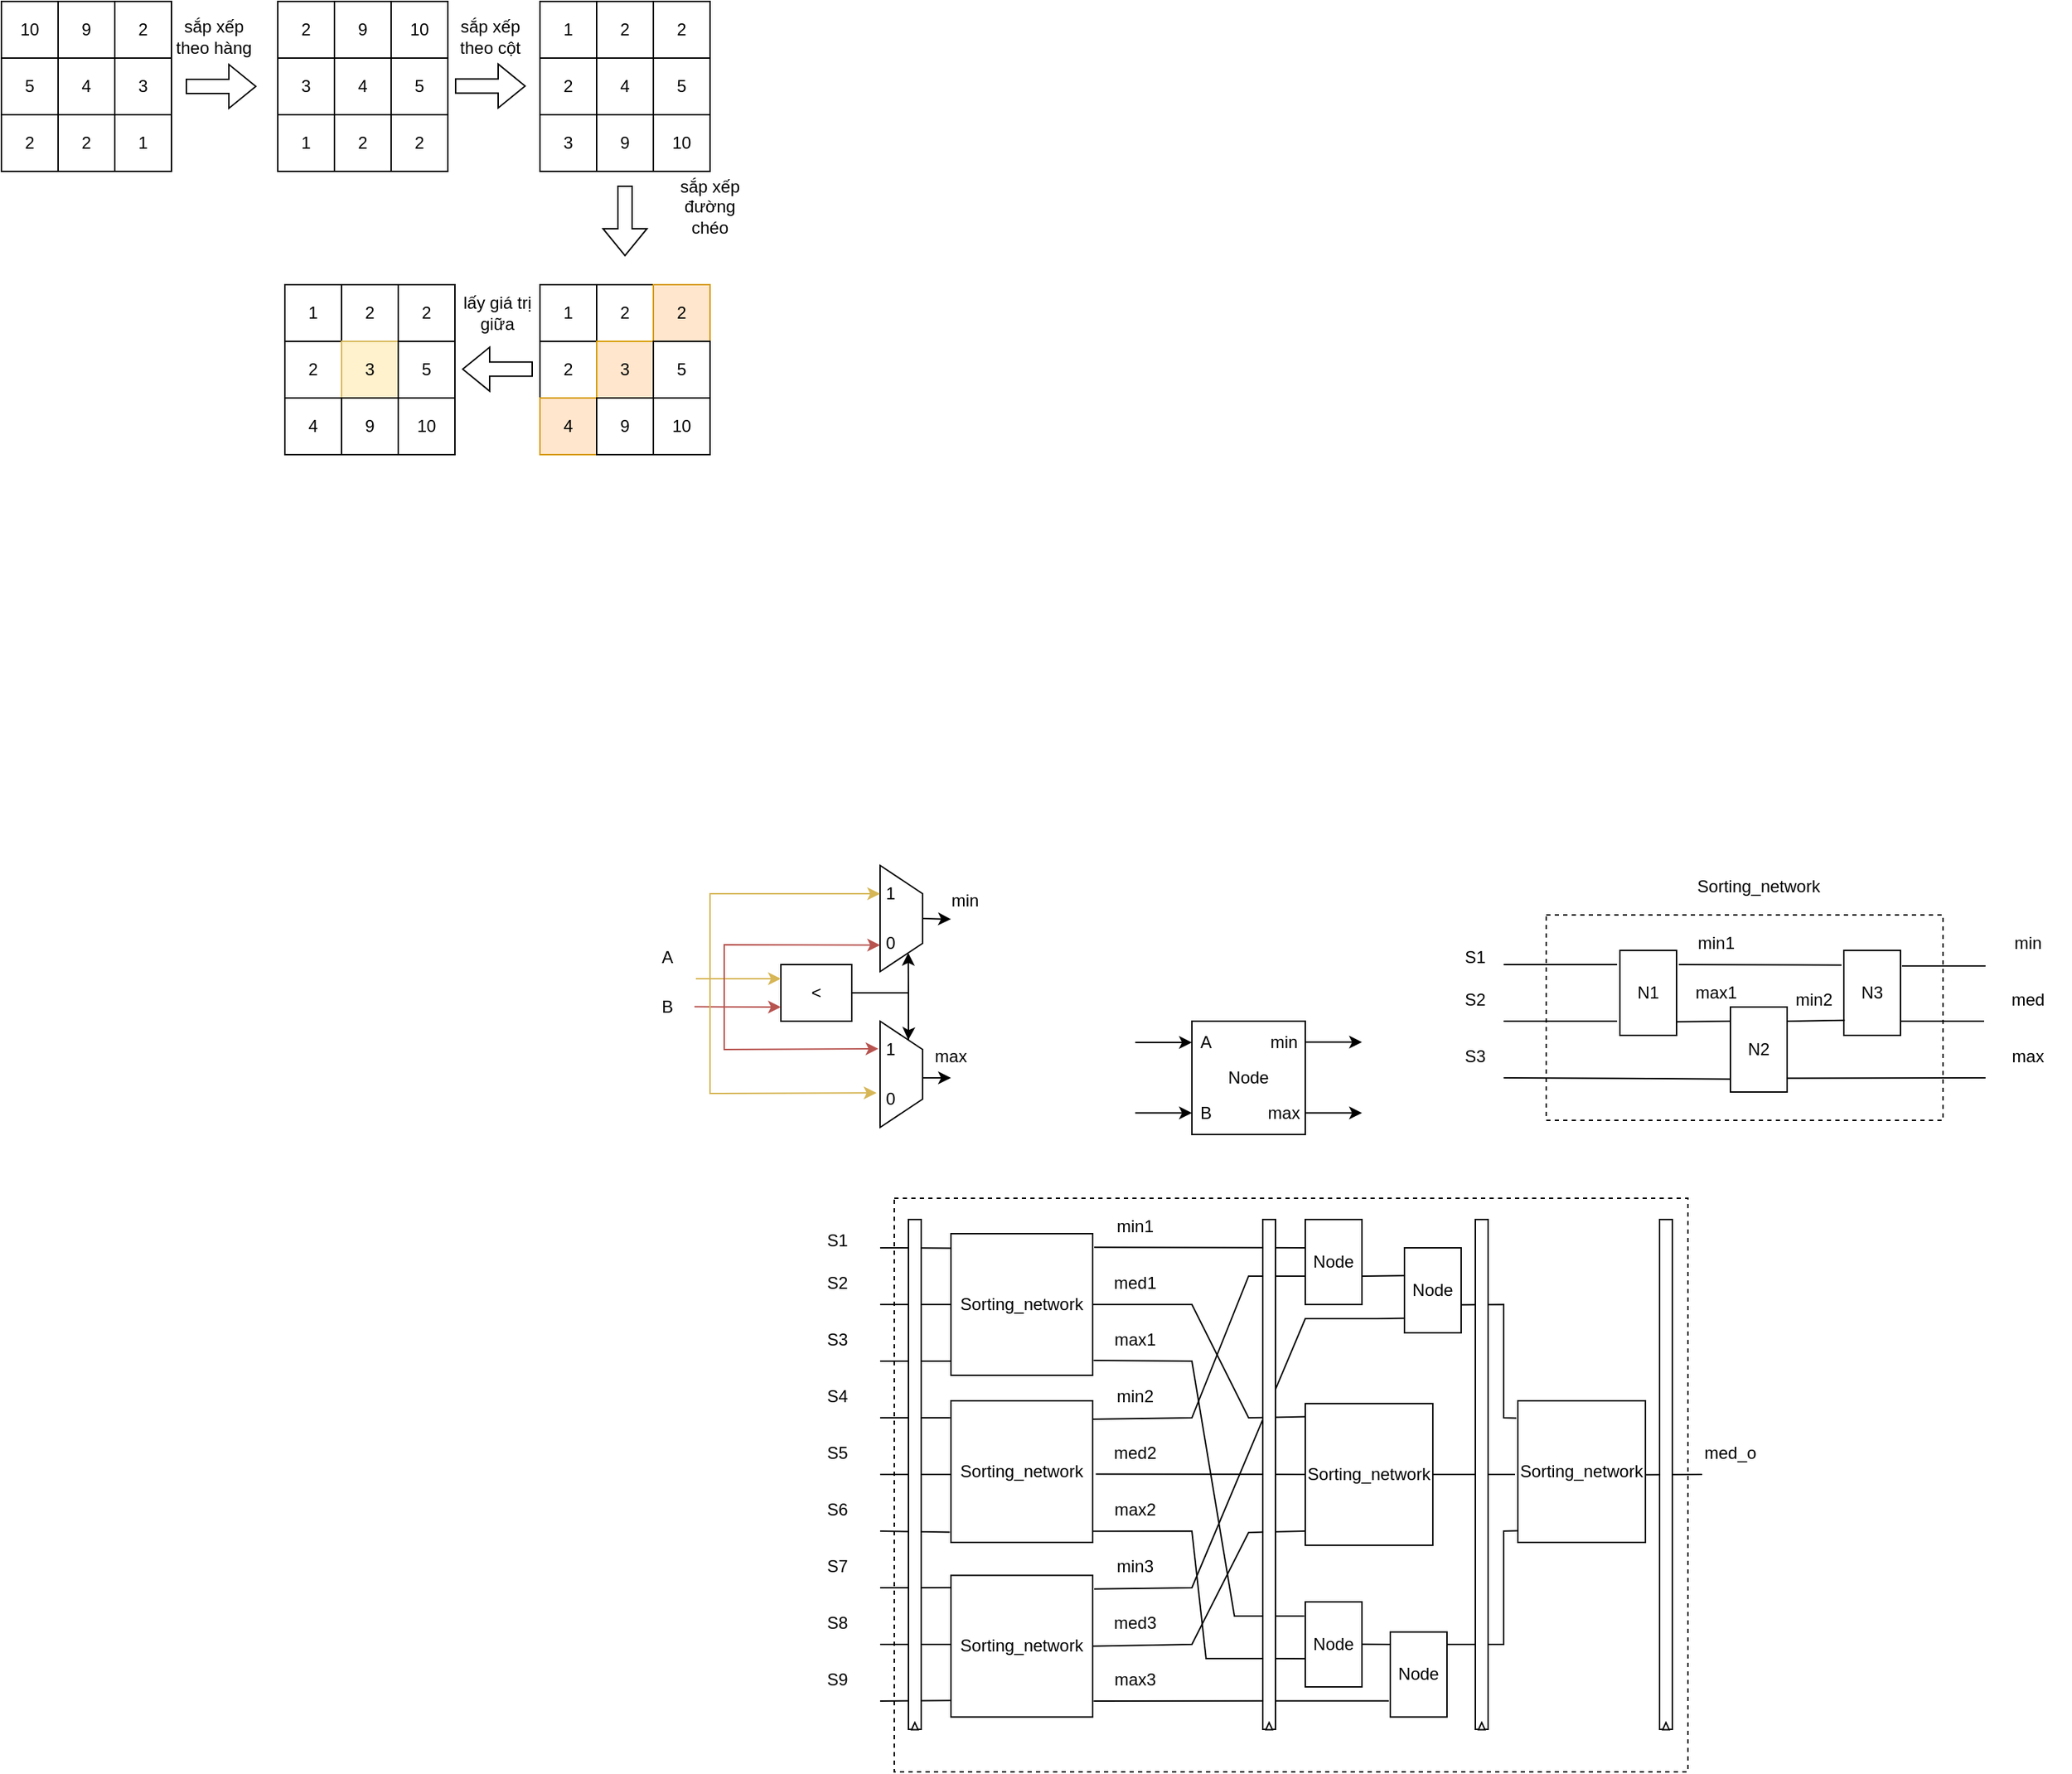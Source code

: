 <mxfile version="26.2.12">
  <diagram name="Page-1" id="OZMEXE9qiZKhC_GyDNDu">
    <mxGraphModel dx="2040" dy="1726" grid="1" gridSize="10" guides="1" tooltips="1" connect="1" arrows="1" fold="1" page="1" pageScale="1" pageWidth="850" pageHeight="1100" math="0" shadow="0">
      <root>
        <mxCell id="0" />
        <mxCell id="1" parent="0" />
        <mxCell id="uKL7S93gOn8IDhQJY8BF-62" value="" style="rounded=0;whiteSpace=wrap;html=1;dashed=1;" parent="1" vertex="1">
          <mxGeometry x="410" y="5" width="280" height="145" as="geometry" />
        </mxCell>
        <mxCell id="uKL7S93gOn8IDhQJY8BF-28" value="Node" style="rounded=0;whiteSpace=wrap;html=1;" parent="1" vertex="1">
          <mxGeometry x="160" y="80" width="80" height="80" as="geometry" />
        </mxCell>
        <mxCell id="uKL7S93gOn8IDhQJY8BF-29" value="A" style="text;html=1;align=center;verticalAlign=middle;whiteSpace=wrap;rounded=0;" parent="1" vertex="1">
          <mxGeometry x="160" y="80" width="20" height="30" as="geometry" />
        </mxCell>
        <mxCell id="uKL7S93gOn8IDhQJY8BF-31" value="B" style="text;html=1;align=center;verticalAlign=middle;whiteSpace=wrap;rounded=0;" parent="1" vertex="1">
          <mxGeometry x="160" y="130" width="20" height="30" as="geometry" />
        </mxCell>
        <mxCell id="uKL7S93gOn8IDhQJY8BF-33" value="min" style="text;html=1;align=center;verticalAlign=middle;whiteSpace=wrap;rounded=0;" parent="1" vertex="1">
          <mxGeometry x="210" y="80" width="30" height="30" as="geometry" />
        </mxCell>
        <mxCell id="uKL7S93gOn8IDhQJY8BF-34" value="max" style="text;html=1;align=center;verticalAlign=middle;whiteSpace=wrap;rounded=0;" parent="1" vertex="1">
          <mxGeometry x="210" y="130" width="30" height="30" as="geometry" />
        </mxCell>
        <mxCell id="uKL7S93gOn8IDhQJY8BF-35" value="" style="endArrow=classic;html=1;rounded=0;entryX=0;entryY=0.5;entryDx=0;entryDy=0;" parent="1" target="uKL7S93gOn8IDhQJY8BF-29" edge="1">
          <mxGeometry width="50" height="50" relative="1" as="geometry">
            <mxPoint x="120" y="95" as="sourcePoint" />
            <mxPoint x="120" y="80" as="targetPoint" />
          </mxGeometry>
        </mxCell>
        <mxCell id="uKL7S93gOn8IDhQJY8BF-36" value="" style="endArrow=classic;html=1;rounded=0;entryX=0;entryY=0.5;entryDx=0;entryDy=0;" parent="1" edge="1">
          <mxGeometry width="50" height="50" relative="1" as="geometry">
            <mxPoint x="120" y="144.8" as="sourcePoint" />
            <mxPoint x="160" y="144.8" as="targetPoint" />
          </mxGeometry>
        </mxCell>
        <mxCell id="uKL7S93gOn8IDhQJY8BF-37" value="" style="endArrow=classic;html=1;rounded=0;entryX=0;entryY=0.5;entryDx=0;entryDy=0;" parent="1" edge="1">
          <mxGeometry width="50" height="50" relative="1" as="geometry">
            <mxPoint x="240" y="94.8" as="sourcePoint" />
            <mxPoint x="280" y="94.8" as="targetPoint" />
          </mxGeometry>
        </mxCell>
        <mxCell id="uKL7S93gOn8IDhQJY8BF-38" value="" style="endArrow=classic;html=1;rounded=0;entryX=0;entryY=0.5;entryDx=0;entryDy=0;" parent="1" edge="1">
          <mxGeometry width="50" height="50" relative="1" as="geometry">
            <mxPoint x="240" y="144.8" as="sourcePoint" />
            <mxPoint x="280" y="144.8" as="targetPoint" />
          </mxGeometry>
        </mxCell>
        <mxCell id="uKL7S93gOn8IDhQJY8BF-42" value="" style="endArrow=none;html=1;rounded=0;" parent="1" edge="1">
          <mxGeometry width="50" height="50" relative="1" as="geometry">
            <mxPoint x="380" y="40" as="sourcePoint" />
            <mxPoint x="460" y="40" as="targetPoint" />
          </mxGeometry>
        </mxCell>
        <mxCell id="uKL7S93gOn8IDhQJY8BF-43" value="" style="endArrow=none;html=1;rounded=0;" parent="1" edge="1">
          <mxGeometry width="50" height="50" relative="1" as="geometry">
            <mxPoint x="380" y="80" as="sourcePoint" />
            <mxPoint x="460" y="80" as="targetPoint" />
          </mxGeometry>
        </mxCell>
        <mxCell id="uKL7S93gOn8IDhQJY8BF-44" value="" style="endArrow=none;html=1;rounded=0;entryX=0.02;entryY=0.847;entryDx=0;entryDy=0;entryPerimeter=0;" parent="1" target="uKL7S93gOn8IDhQJY8BF-50" edge="1">
          <mxGeometry width="50" height="50" relative="1" as="geometry">
            <mxPoint x="380" y="120" as="sourcePoint" />
            <mxPoint x="460" y="120" as="targetPoint" />
          </mxGeometry>
        </mxCell>
        <mxCell id="uKL7S93gOn8IDhQJY8BF-45" value="S1" style="text;html=1;align=center;verticalAlign=middle;whiteSpace=wrap;rounded=0;" parent="1" vertex="1">
          <mxGeometry x="330" y="20" width="60" height="30" as="geometry" />
        </mxCell>
        <mxCell id="uKL7S93gOn8IDhQJY8BF-46" value="S2" style="text;html=1;align=center;verticalAlign=middle;whiteSpace=wrap;rounded=0;" parent="1" vertex="1">
          <mxGeometry x="330" y="50" width="60" height="30" as="geometry" />
        </mxCell>
        <mxCell id="uKL7S93gOn8IDhQJY8BF-47" value="S3" style="text;html=1;align=center;verticalAlign=middle;whiteSpace=wrap;rounded=0;" parent="1" vertex="1">
          <mxGeometry x="330" y="90" width="60" height="30" as="geometry" />
        </mxCell>
        <mxCell id="uKL7S93gOn8IDhQJY8BF-48" value="N1" style="rounded=0;whiteSpace=wrap;html=1;" parent="1" vertex="1">
          <mxGeometry x="462" y="30" width="40" height="60" as="geometry" />
        </mxCell>
        <mxCell id="uKL7S93gOn8IDhQJY8BF-49" value="" style="endArrow=none;html=1;rounded=0;exitX=0.99;exitY=0.84;exitDx=0;exitDy=0;exitPerimeter=0;" parent="1" source="uKL7S93gOn8IDhQJY8BF-48" edge="1">
          <mxGeometry width="50" height="50" relative="1" as="geometry">
            <mxPoint x="560" y="120" as="sourcePoint" />
            <mxPoint x="540" y="80" as="targetPoint" />
          </mxGeometry>
        </mxCell>
        <mxCell id="uKL7S93gOn8IDhQJY8BF-50" value="N2" style="rounded=0;whiteSpace=wrap;html=1;" parent="1" vertex="1">
          <mxGeometry x="540" y="70" width="40" height="60" as="geometry" />
        </mxCell>
        <mxCell id="uKL7S93gOn8IDhQJY8BF-51" value="N3" style="rounded=0;whiteSpace=wrap;html=1;" parent="1" vertex="1">
          <mxGeometry x="620" y="30" width="40" height="60" as="geometry" />
        </mxCell>
        <mxCell id="uKL7S93gOn8IDhQJY8BF-52" value="" style="endArrow=none;html=1;rounded=0;entryX=-0.04;entryY=0.173;entryDx=0;entryDy=0;entryPerimeter=0;exitX=1.04;exitY=0.167;exitDx=0;exitDy=0;exitPerimeter=0;" parent="1" source="uKL7S93gOn8IDhQJY8BF-48" target="uKL7S93gOn8IDhQJY8BF-51" edge="1">
          <mxGeometry width="50" height="50" relative="1" as="geometry">
            <mxPoint x="535" y="80" as="sourcePoint" />
            <mxPoint x="585" y="30" as="targetPoint" />
          </mxGeometry>
        </mxCell>
        <mxCell id="uKL7S93gOn8IDhQJY8BF-53" value="" style="endArrow=none;html=1;rounded=0;exitX=0.992;exitY=0.167;exitDx=0;exitDy=0;exitPerimeter=0;entryX=0.017;entryY=0.822;entryDx=0;entryDy=0;entryPerimeter=0;" parent="1" source="uKL7S93gOn8IDhQJY8BF-50" target="uKL7S93gOn8IDhQJY8BF-51" edge="1">
          <mxGeometry width="50" height="50" relative="1" as="geometry">
            <mxPoint x="650" y="100" as="sourcePoint" />
            <mxPoint x="700" y="50" as="targetPoint" />
          </mxGeometry>
        </mxCell>
        <mxCell id="uKL7S93gOn8IDhQJY8BF-54" value="" style="endArrow=none;html=1;rounded=0;exitX=0.996;exitY=0.837;exitDx=0;exitDy=0;exitPerimeter=0;" parent="1" source="uKL7S93gOn8IDhQJY8BF-50" edge="1">
          <mxGeometry width="50" height="50" relative="1" as="geometry">
            <mxPoint x="650" y="150" as="sourcePoint" />
            <mxPoint x="720" y="120" as="targetPoint" />
          </mxGeometry>
        </mxCell>
        <mxCell id="uKL7S93gOn8IDhQJY8BF-55" value="" style="endArrow=none;html=1;rounded=0;" parent="1" edge="1">
          <mxGeometry width="50" height="50" relative="1" as="geometry">
            <mxPoint x="661" y="41" as="sourcePoint" />
            <mxPoint x="720" y="41" as="targetPoint" />
          </mxGeometry>
        </mxCell>
        <mxCell id="uKL7S93gOn8IDhQJY8BF-56" value="" style="endArrow=none;html=1;rounded=0;exitX=1.032;exitY=0.181;exitDx=0;exitDy=0;exitPerimeter=0;" parent="1" edge="1">
          <mxGeometry width="50" height="50" relative="1" as="geometry">
            <mxPoint x="660" y="80" as="sourcePoint" />
            <mxPoint x="719" y="80" as="targetPoint" />
          </mxGeometry>
        </mxCell>
        <mxCell id="uKL7S93gOn8IDhQJY8BF-58" value="min" style="text;html=1;align=center;verticalAlign=middle;whiteSpace=wrap;rounded=0;" parent="1" vertex="1">
          <mxGeometry x="720" y="10" width="60" height="30" as="geometry" />
        </mxCell>
        <mxCell id="uKL7S93gOn8IDhQJY8BF-60" value="med" style="text;html=1;align=center;verticalAlign=middle;whiteSpace=wrap;rounded=0;" parent="1" vertex="1">
          <mxGeometry x="720" y="50" width="60" height="30" as="geometry" />
        </mxCell>
        <mxCell id="uKL7S93gOn8IDhQJY8BF-61" value="max" style="text;html=1;align=center;verticalAlign=middle;whiteSpace=wrap;rounded=0;" parent="1" vertex="1">
          <mxGeometry x="720" y="90" width="60" height="30" as="geometry" />
        </mxCell>
        <mxCell id="uKL7S93gOn8IDhQJY8BF-63" value="Sorting_network" style="text;html=1;align=center;verticalAlign=middle;whiteSpace=wrap;rounded=0;" parent="1" vertex="1">
          <mxGeometry x="530" y="-30" width="60" height="30" as="geometry" />
        </mxCell>
        <mxCell id="uKL7S93gOn8IDhQJY8BF-97" value="min1" style="text;html=1;align=center;verticalAlign=middle;whiteSpace=wrap;rounded=0;" parent="1" vertex="1">
          <mxGeometry x="500" y="10" width="60" height="30" as="geometry" />
        </mxCell>
        <mxCell id="uKL7S93gOn8IDhQJY8BF-99" value="max1" style="text;html=1;align=center;verticalAlign=middle;whiteSpace=wrap;rounded=0;" parent="1" vertex="1">
          <mxGeometry x="500" y="45" width="60" height="30" as="geometry" />
        </mxCell>
        <mxCell id="uKL7S93gOn8IDhQJY8BF-100" value="min2" style="text;html=1;align=center;verticalAlign=middle;whiteSpace=wrap;rounded=0;" parent="1" vertex="1">
          <mxGeometry x="569" y="50" width="60" height="30" as="geometry" />
        </mxCell>
        <mxCell id="Paib4hkty35EO20joLLF-1" value="&amp;lt;" style="rounded=0;whiteSpace=wrap;html=1;" parent="1" vertex="1">
          <mxGeometry x="-130" y="40" width="50" height="40" as="geometry" />
        </mxCell>
        <mxCell id="Paib4hkty35EO20joLLF-2" value="" style="endArrow=classic;html=1;rounded=0;entryX=0;entryY=0.25;entryDx=0;entryDy=0;fillColor=#fff2cc;strokeColor=#d6b656;" parent="1" target="Paib4hkty35EO20joLLF-1" edge="1">
          <mxGeometry width="50" height="50" relative="1" as="geometry">
            <mxPoint x="-190" y="50" as="sourcePoint" />
            <mxPoint x="-200" y="2.5" as="targetPoint" />
          </mxGeometry>
        </mxCell>
        <mxCell id="Paib4hkty35EO20joLLF-3" value="" style="endArrow=classic;html=1;rounded=0;entryX=0;entryY=0.75;entryDx=0;entryDy=0;fillColor=#f8cecc;strokeColor=#b85450;" parent="1" edge="1" target="Paib4hkty35EO20joLLF-1">
          <mxGeometry width="50" height="50" relative="1" as="geometry">
            <mxPoint x="-191" y="69.77" as="sourcePoint" />
            <mxPoint x="-150" y="69.77" as="targetPoint" />
          </mxGeometry>
        </mxCell>
        <mxCell id="Paib4hkty35EO20joLLF-5" value="A" style="text;html=1;align=center;verticalAlign=middle;whiteSpace=wrap;rounded=0;" parent="1" vertex="1">
          <mxGeometry x="-240" y="20" width="60" height="30" as="geometry" />
        </mxCell>
        <mxCell id="Paib4hkty35EO20joLLF-7" value="B" style="text;html=1;align=center;verticalAlign=middle;whiteSpace=wrap;rounded=0;" parent="1" vertex="1">
          <mxGeometry x="-240" y="55" width="60" height="30" as="geometry" />
        </mxCell>
        <mxCell id="Paib4hkty35EO20joLLF-8" value="" style="endArrow=classic;html=1;rounded=0;exitX=1;exitY=0.5;exitDx=0;exitDy=0;entryX=1;entryY=0.25;entryDx=0;entryDy=0;" parent="1" source="Paib4hkty35EO20joLLF-1" target="Paib4hkty35EO20joLLF-10" edge="1">
          <mxGeometry width="50" height="50" relative="1" as="geometry">
            <mxPoint x="-90" y="75" as="sourcePoint" />
            <mxPoint x="-60" y="20" as="targetPoint" />
            <Array as="points">
              <mxPoint x="-80" y="60" />
              <mxPoint x="-40" y="60" />
            </Array>
          </mxGeometry>
        </mxCell>
        <mxCell id="Paib4hkty35EO20joLLF-9" value="" style="endArrow=classic;html=1;rounded=0;exitX=1;exitY=0.5;exitDx=0;exitDy=0;entryX=0;entryY=0.25;entryDx=0;entryDy=0;" parent="1" source="Paib4hkty35EO20joLLF-1" target="Ws-m2PA2IL12tjnMowxy-10" edge="1">
          <mxGeometry width="50" height="50" relative="1" as="geometry">
            <mxPoint x="-70" y="80" as="sourcePoint" />
            <mxPoint x="-40" y="100" as="targetPoint" />
            <Array as="points">
              <mxPoint x="-40" y="60" />
              <mxPoint x="-40" y="100" />
              <mxPoint x="-40" y="90" />
            </Array>
          </mxGeometry>
        </mxCell>
        <mxCell id="Paib4hkty35EO20joLLF-10" value="" style="shape=trapezoid;perimeter=trapezoidPerimeter;whiteSpace=wrap;html=1;fixedSize=1;direction=south;" parent="1" vertex="1">
          <mxGeometry x="-60" y="-30" width="30" height="75" as="geometry" />
        </mxCell>
        <mxCell id="KOR-24eh5AWteCG2fDAp-1" value="" style="endArrow=classic;html=1;rounded=0;entryX=-0.077;entryY=0.473;entryDx=0;entryDy=0;fillColor=#f8cecc;strokeColor=#b85450;entryPerimeter=0;" parent="1" edge="1">
          <mxGeometry width="50" height="50" relative="1" as="geometry">
            <mxPoint x="-170" y="70" as="sourcePoint" />
            <mxPoint x="-61.155" y="99.46" as="targetPoint" />
            <Array as="points">
              <mxPoint x="-170" y="100" />
            </Array>
          </mxGeometry>
        </mxCell>
        <mxCell id="KOR-24eh5AWteCG2fDAp-2" value="" style="endArrow=classic;html=1;rounded=0;entryX=0.75;entryY=1;entryDx=0;entryDy=0;fillColor=#f8cecc;strokeColor=#b85450;" parent="1" target="Paib4hkty35EO20joLLF-10" edge="1">
          <mxGeometry width="50" height="50" relative="1" as="geometry">
            <mxPoint x="-170" y="70" as="sourcePoint" />
            <mxPoint x="-120" y="-17.5" as="targetPoint" />
            <Array as="points">
              <mxPoint x="-170" y="26" />
            </Array>
          </mxGeometry>
        </mxCell>
        <mxCell id="KOR-24eh5AWteCG2fDAp-3" value="" style="endArrow=classic;html=1;rounded=0;exitX=1;exitY=1;exitDx=0;exitDy=0;entryX=-0.167;entryY=0.531;entryDx=0;entryDy=0;entryPerimeter=0;fillColor=#fff2cc;strokeColor=#d6b656;" parent="1" source="Paib4hkty35EO20joLLF-5" edge="1">
          <mxGeometry width="50" height="50" relative="1" as="geometry">
            <mxPoint x="-150" y="135" as="sourcePoint" />
            <mxPoint x="-62.505" y="130.62" as="targetPoint" />
            <Array as="points">
              <mxPoint x="-180" y="131" />
            </Array>
          </mxGeometry>
        </mxCell>
        <mxCell id="KOR-24eh5AWteCG2fDAp-4" value="" style="endArrow=classic;html=1;rounded=0;exitX=1;exitY=1;exitDx=0;exitDy=0;fillColor=#fff2cc;strokeColor=#d6b656;" parent="1" source="Paib4hkty35EO20joLLF-5" edge="1">
          <mxGeometry width="50" height="50" relative="1" as="geometry">
            <mxPoint x="-200" y="20" as="sourcePoint" />
            <mxPoint x="-60" y="-10" as="targetPoint" />
            <Array as="points">
              <mxPoint x="-180" y="-10" />
            </Array>
          </mxGeometry>
        </mxCell>
        <mxCell id="Ws-m2PA2IL12tjnMowxy-1" value="" style="endArrow=classic;html=1;rounded=0;exitX=0.5;exitY=0;exitDx=0;exitDy=0;" edge="1" parent="1" source="Paib4hkty35EO20joLLF-10">
          <mxGeometry width="50" height="50" relative="1" as="geometry">
            <mxPoint x="-10" y="50" as="sourcePoint" />
            <mxPoint x="-10" y="8" as="targetPoint" />
          </mxGeometry>
        </mxCell>
        <mxCell id="Ws-m2PA2IL12tjnMowxy-3" value="1" style="text;html=1;align=center;verticalAlign=middle;whiteSpace=wrap;rounded=0;" vertex="1" parent="1">
          <mxGeometry x="-60" y="-20" width="15" height="20" as="geometry" />
        </mxCell>
        <mxCell id="Ws-m2PA2IL12tjnMowxy-4" value="0" style="text;html=1;align=center;verticalAlign=middle;whiteSpace=wrap;rounded=0;" vertex="1" parent="1">
          <mxGeometry x="-60" y="15" width="15" height="20" as="geometry" />
        </mxCell>
        <mxCell id="Ws-m2PA2IL12tjnMowxy-7" value="min" style="text;html=1;align=center;verticalAlign=middle;whiteSpace=wrap;rounded=0;" vertex="1" parent="1">
          <mxGeometry x="-30" y="-20" width="60" height="30" as="geometry" />
        </mxCell>
        <mxCell id="Ws-m2PA2IL12tjnMowxy-8" value="max" style="text;html=1;align=center;verticalAlign=middle;whiteSpace=wrap;rounded=0;" vertex="1" parent="1">
          <mxGeometry x="-40" y="90" width="60" height="30" as="geometry" />
        </mxCell>
        <mxCell id="Ws-m2PA2IL12tjnMowxy-2" value="" style="endArrow=classic;html=1;rounded=0;exitX=0.5;exitY=0;exitDx=0;exitDy=0;" edge="1" parent="1">
          <mxGeometry width="50" height="50" relative="1" as="geometry">
            <mxPoint x="-30" y="120.0" as="sourcePoint" />
            <mxPoint x="-10" y="120" as="targetPoint" />
          </mxGeometry>
        </mxCell>
        <mxCell id="Ws-m2PA2IL12tjnMowxy-10" value="" style="shape=trapezoid;perimeter=trapezoidPerimeter;whiteSpace=wrap;html=1;fixedSize=1;direction=south;" vertex="1" parent="1">
          <mxGeometry x="-60" y="80" width="30" height="75" as="geometry" />
        </mxCell>
        <mxCell id="Ws-m2PA2IL12tjnMowxy-11" value="1" style="text;html=1;align=center;verticalAlign=middle;whiteSpace=wrap;rounded=0;" vertex="1" parent="1">
          <mxGeometry x="-60" y="90" width="15" height="20" as="geometry" />
        </mxCell>
        <mxCell id="Ws-m2PA2IL12tjnMowxy-12" value="0" style="text;html=1;align=center;verticalAlign=middle;whiteSpace=wrap;rounded=0;" vertex="1" parent="1">
          <mxGeometry x="-60" y="125" width="15" height="20" as="geometry" />
        </mxCell>
        <mxCell id="Ws-m2PA2IL12tjnMowxy-14" value="10" style="rounded=0;whiteSpace=wrap;html=1;" vertex="1" parent="1">
          <mxGeometry x="-680" y="-640" width="40" height="40" as="geometry" />
        </mxCell>
        <mxCell id="Ws-m2PA2IL12tjnMowxy-15" value="5" style="rounded=0;whiteSpace=wrap;html=1;" vertex="1" parent="1">
          <mxGeometry x="-680" y="-600" width="40" height="40" as="geometry" />
        </mxCell>
        <mxCell id="Ws-m2PA2IL12tjnMowxy-16" value="2" style="rounded=0;whiteSpace=wrap;html=1;" vertex="1" parent="1">
          <mxGeometry x="-680" y="-560" width="40" height="40" as="geometry" />
        </mxCell>
        <mxCell id="Ws-m2PA2IL12tjnMowxy-19" value="9" style="rounded=0;whiteSpace=wrap;html=1;" vertex="1" parent="1">
          <mxGeometry x="-640" y="-640" width="40" height="40" as="geometry" />
        </mxCell>
        <mxCell id="Ws-m2PA2IL12tjnMowxy-20" value="4" style="rounded=0;whiteSpace=wrap;html=1;" vertex="1" parent="1">
          <mxGeometry x="-640" y="-600" width="40" height="40" as="geometry" />
        </mxCell>
        <mxCell id="Ws-m2PA2IL12tjnMowxy-21" value="2" style="rounded=0;whiteSpace=wrap;html=1;" vertex="1" parent="1">
          <mxGeometry x="-640" y="-560" width="40" height="40" as="geometry" />
        </mxCell>
        <mxCell id="Ws-m2PA2IL12tjnMowxy-22" value="2" style="rounded=0;whiteSpace=wrap;html=1;" vertex="1" parent="1">
          <mxGeometry x="-600" y="-640" width="40" height="40" as="geometry" />
        </mxCell>
        <mxCell id="Ws-m2PA2IL12tjnMowxy-23" value="3" style="rounded=0;whiteSpace=wrap;html=1;" vertex="1" parent="1">
          <mxGeometry x="-600" y="-600" width="40" height="40" as="geometry" />
        </mxCell>
        <mxCell id="Ws-m2PA2IL12tjnMowxy-24" value="1" style="rounded=0;whiteSpace=wrap;html=1;" vertex="1" parent="1">
          <mxGeometry x="-600" y="-560" width="40" height="40" as="geometry" />
        </mxCell>
        <mxCell id="Ws-m2PA2IL12tjnMowxy-25" value="" style="shape=flexArrow;endArrow=classic;html=1;rounded=0;" edge="1" parent="1">
          <mxGeometry width="50" height="50" relative="1" as="geometry">
            <mxPoint x="-550" y="-580" as="sourcePoint" />
            <mxPoint x="-500" y="-580" as="targetPoint" />
          </mxGeometry>
        </mxCell>
        <mxCell id="Ws-m2PA2IL12tjnMowxy-26" value="sắp xếp theo hàng" style="text;html=1;align=center;verticalAlign=middle;whiteSpace=wrap;rounded=0;" vertex="1" parent="1">
          <mxGeometry x="-560" y="-630" width="60" height="30" as="geometry" />
        </mxCell>
        <mxCell id="Ws-m2PA2IL12tjnMowxy-27" value="2" style="rounded=0;whiteSpace=wrap;html=1;" vertex="1" parent="1">
          <mxGeometry x="-485" y="-640" width="40" height="40" as="geometry" />
        </mxCell>
        <mxCell id="Ws-m2PA2IL12tjnMowxy-28" value="3" style="rounded=0;whiteSpace=wrap;html=1;" vertex="1" parent="1">
          <mxGeometry x="-485" y="-600" width="40" height="40" as="geometry" />
        </mxCell>
        <mxCell id="Ws-m2PA2IL12tjnMowxy-29" value="1" style="rounded=0;whiteSpace=wrap;html=1;" vertex="1" parent="1">
          <mxGeometry x="-485" y="-560" width="40" height="40" as="geometry" />
        </mxCell>
        <mxCell id="Ws-m2PA2IL12tjnMowxy-30" value="9" style="rounded=0;whiteSpace=wrap;html=1;" vertex="1" parent="1">
          <mxGeometry x="-445" y="-640" width="40" height="40" as="geometry" />
        </mxCell>
        <mxCell id="Ws-m2PA2IL12tjnMowxy-31" value="4" style="rounded=0;whiteSpace=wrap;html=1;" vertex="1" parent="1">
          <mxGeometry x="-445" y="-600" width="40" height="40" as="geometry" />
        </mxCell>
        <mxCell id="Ws-m2PA2IL12tjnMowxy-32" value="2" style="rounded=0;whiteSpace=wrap;html=1;" vertex="1" parent="1">
          <mxGeometry x="-445" y="-560" width="40" height="40" as="geometry" />
        </mxCell>
        <mxCell id="Ws-m2PA2IL12tjnMowxy-33" value="10" style="rounded=0;whiteSpace=wrap;html=1;" vertex="1" parent="1">
          <mxGeometry x="-405" y="-640" width="40" height="40" as="geometry" />
        </mxCell>
        <mxCell id="Ws-m2PA2IL12tjnMowxy-34" value="5" style="rounded=0;whiteSpace=wrap;html=1;" vertex="1" parent="1">
          <mxGeometry x="-405" y="-600" width="40" height="40" as="geometry" />
        </mxCell>
        <mxCell id="Ws-m2PA2IL12tjnMowxy-35" value="2" style="rounded=0;whiteSpace=wrap;html=1;" vertex="1" parent="1">
          <mxGeometry x="-405" y="-560" width="40" height="40" as="geometry" />
        </mxCell>
        <mxCell id="Ws-m2PA2IL12tjnMowxy-36" value="" style="shape=flexArrow;endArrow=classic;html=1;rounded=0;" edge="1" parent="1">
          <mxGeometry width="50" height="50" relative="1" as="geometry">
            <mxPoint x="-360" y="-580.29" as="sourcePoint" />
            <mxPoint x="-310" y="-580.29" as="targetPoint" />
          </mxGeometry>
        </mxCell>
        <mxCell id="Ws-m2PA2IL12tjnMowxy-37" value="sắp xếp theo cột" style="text;html=1;align=center;verticalAlign=middle;whiteSpace=wrap;rounded=0;" vertex="1" parent="1">
          <mxGeometry x="-365" y="-630" width="60" height="30" as="geometry" />
        </mxCell>
        <mxCell id="Ws-m2PA2IL12tjnMowxy-38" value="1" style="rounded=0;whiteSpace=wrap;html=1;" vertex="1" parent="1">
          <mxGeometry x="-300" y="-640" width="40" height="40" as="geometry" />
        </mxCell>
        <mxCell id="Ws-m2PA2IL12tjnMowxy-39" value="2" style="rounded=0;whiteSpace=wrap;html=1;" vertex="1" parent="1">
          <mxGeometry x="-300" y="-600" width="40" height="40" as="geometry" />
        </mxCell>
        <mxCell id="Ws-m2PA2IL12tjnMowxy-40" value="3" style="rounded=0;whiteSpace=wrap;html=1;" vertex="1" parent="1">
          <mxGeometry x="-300" y="-560" width="40" height="40" as="geometry" />
        </mxCell>
        <mxCell id="Ws-m2PA2IL12tjnMowxy-41" value="2" style="rounded=0;whiteSpace=wrap;html=1;" vertex="1" parent="1">
          <mxGeometry x="-260" y="-640" width="40" height="40" as="geometry" />
        </mxCell>
        <mxCell id="Ws-m2PA2IL12tjnMowxy-42" value="4" style="rounded=0;whiteSpace=wrap;html=1;" vertex="1" parent="1">
          <mxGeometry x="-260" y="-600" width="40" height="40" as="geometry" />
        </mxCell>
        <mxCell id="Ws-m2PA2IL12tjnMowxy-43" value="9" style="rounded=0;whiteSpace=wrap;html=1;" vertex="1" parent="1">
          <mxGeometry x="-260" y="-560" width="40" height="40" as="geometry" />
        </mxCell>
        <mxCell id="Ws-m2PA2IL12tjnMowxy-44" value="2" style="rounded=0;whiteSpace=wrap;html=1;" vertex="1" parent="1">
          <mxGeometry x="-220" y="-640" width="40" height="40" as="geometry" />
        </mxCell>
        <mxCell id="Ws-m2PA2IL12tjnMowxy-45" value="5" style="rounded=0;whiteSpace=wrap;html=1;" vertex="1" parent="1">
          <mxGeometry x="-220" y="-600" width="40" height="40" as="geometry" />
        </mxCell>
        <mxCell id="Ws-m2PA2IL12tjnMowxy-46" value="10" style="rounded=0;whiteSpace=wrap;html=1;" vertex="1" parent="1">
          <mxGeometry x="-220" y="-560" width="40" height="40" as="geometry" />
        </mxCell>
        <mxCell id="Ws-m2PA2IL12tjnMowxy-47" value="" style="shape=flexArrow;endArrow=classic;html=1;rounded=0;" edge="1" parent="1">
          <mxGeometry width="50" height="50" relative="1" as="geometry">
            <mxPoint x="-240" y="-510" as="sourcePoint" />
            <mxPoint x="-240" y="-460" as="targetPoint" />
          </mxGeometry>
        </mxCell>
        <mxCell id="Ws-m2PA2IL12tjnMowxy-48" value="1" style="rounded=0;whiteSpace=wrap;html=1;" vertex="1" parent="1">
          <mxGeometry x="-300" y="-440" width="40" height="40" as="geometry" />
        </mxCell>
        <mxCell id="Ws-m2PA2IL12tjnMowxy-49" value="2" style="rounded=0;whiteSpace=wrap;html=1;" vertex="1" parent="1">
          <mxGeometry x="-300" y="-400" width="40" height="40" as="geometry" />
        </mxCell>
        <mxCell id="Ws-m2PA2IL12tjnMowxy-50" value="4" style="rounded=0;whiteSpace=wrap;html=1;fillColor=#ffe6cc;strokeColor=#d79b00;" vertex="1" parent="1">
          <mxGeometry x="-300" y="-360" width="40" height="40" as="geometry" />
        </mxCell>
        <mxCell id="Ws-m2PA2IL12tjnMowxy-51" value="2" style="rounded=0;whiteSpace=wrap;html=1;" vertex="1" parent="1">
          <mxGeometry x="-260" y="-440" width="40" height="40" as="geometry" />
        </mxCell>
        <mxCell id="Ws-m2PA2IL12tjnMowxy-52" value="3" style="rounded=0;whiteSpace=wrap;html=1;fillColor=#ffe6cc;strokeColor=#d79b00;" vertex="1" parent="1">
          <mxGeometry x="-260" y="-400" width="40" height="40" as="geometry" />
        </mxCell>
        <mxCell id="Ws-m2PA2IL12tjnMowxy-53" value="9" style="rounded=0;whiteSpace=wrap;html=1;" vertex="1" parent="1">
          <mxGeometry x="-260" y="-360" width="40" height="40" as="geometry" />
        </mxCell>
        <mxCell id="Ws-m2PA2IL12tjnMowxy-54" value="2" style="rounded=0;whiteSpace=wrap;html=1;fillColor=#ffe6cc;strokeColor=#d79b00;" vertex="1" parent="1">
          <mxGeometry x="-220" y="-440" width="40" height="40" as="geometry" />
        </mxCell>
        <mxCell id="Ws-m2PA2IL12tjnMowxy-55" value="5" style="rounded=0;whiteSpace=wrap;html=1;" vertex="1" parent="1">
          <mxGeometry x="-220" y="-400" width="40" height="40" as="geometry" />
        </mxCell>
        <mxCell id="Ws-m2PA2IL12tjnMowxy-56" value="10" style="rounded=0;whiteSpace=wrap;html=1;" vertex="1" parent="1">
          <mxGeometry x="-220" y="-360" width="40" height="40" as="geometry" />
        </mxCell>
        <mxCell id="Ws-m2PA2IL12tjnMowxy-57" value="sắp xếp đường chéo" style="text;html=1;align=center;verticalAlign=middle;whiteSpace=wrap;rounded=0;" vertex="1" parent="1">
          <mxGeometry x="-210" y="-510" width="60" height="30" as="geometry" />
        </mxCell>
        <mxCell id="Ws-m2PA2IL12tjnMowxy-59" value="" style="shape=flexArrow;endArrow=classic;html=1;rounded=0;" edge="1" parent="1">
          <mxGeometry width="50" height="50" relative="1" as="geometry">
            <mxPoint x="-305" y="-380.34" as="sourcePoint" />
            <mxPoint x="-355" y="-380.34" as="targetPoint" />
          </mxGeometry>
        </mxCell>
        <mxCell id="Ws-m2PA2IL12tjnMowxy-60" value="lấy giá trị giữa" style="text;html=1;align=center;verticalAlign=middle;whiteSpace=wrap;rounded=0;" vertex="1" parent="1">
          <mxGeometry x="-360" y="-435" width="60" height="30" as="geometry" />
        </mxCell>
        <mxCell id="Ws-m2PA2IL12tjnMowxy-61" value="1" style="rounded=0;whiteSpace=wrap;html=1;" vertex="1" parent="1">
          <mxGeometry x="-480" y="-440" width="40" height="40" as="geometry" />
        </mxCell>
        <mxCell id="Ws-m2PA2IL12tjnMowxy-62" value="2" style="rounded=0;whiteSpace=wrap;html=1;" vertex="1" parent="1">
          <mxGeometry x="-480" y="-400" width="40" height="40" as="geometry" />
        </mxCell>
        <mxCell id="Ws-m2PA2IL12tjnMowxy-63" value="4" style="rounded=0;whiteSpace=wrap;html=1;" vertex="1" parent="1">
          <mxGeometry x="-480" y="-360" width="40" height="40" as="geometry" />
        </mxCell>
        <mxCell id="Ws-m2PA2IL12tjnMowxy-64" value="2" style="rounded=0;whiteSpace=wrap;html=1;" vertex="1" parent="1">
          <mxGeometry x="-440" y="-440" width="40" height="40" as="geometry" />
        </mxCell>
        <mxCell id="Ws-m2PA2IL12tjnMowxy-65" value="3" style="rounded=0;whiteSpace=wrap;html=1;fillColor=#fff2cc;strokeColor=#d6b656;" vertex="1" parent="1">
          <mxGeometry x="-440" y="-400" width="40" height="40" as="geometry" />
        </mxCell>
        <mxCell id="Ws-m2PA2IL12tjnMowxy-66" value="9" style="rounded=0;whiteSpace=wrap;html=1;" vertex="1" parent="1">
          <mxGeometry x="-440" y="-360" width="40" height="40" as="geometry" />
        </mxCell>
        <mxCell id="Ws-m2PA2IL12tjnMowxy-67" value="2" style="rounded=0;whiteSpace=wrap;html=1;" vertex="1" parent="1">
          <mxGeometry x="-400" y="-440" width="40" height="40" as="geometry" />
        </mxCell>
        <mxCell id="Ws-m2PA2IL12tjnMowxy-68" value="5" style="rounded=0;whiteSpace=wrap;html=1;" vertex="1" parent="1">
          <mxGeometry x="-400" y="-400" width="40" height="40" as="geometry" />
        </mxCell>
        <mxCell id="Ws-m2PA2IL12tjnMowxy-69" value="10" style="rounded=0;whiteSpace=wrap;html=1;" vertex="1" parent="1">
          <mxGeometry x="-400" y="-360" width="40" height="40" as="geometry" />
        </mxCell>
        <mxCell id="Ws-m2PA2IL12tjnMowxy-83" value="" style="group" vertex="1" connectable="0" parent="1">
          <mxGeometry x="-120" y="205" width="690" height="405" as="geometry" />
        </mxCell>
        <mxCell id="Ws-m2PA2IL12tjnMowxy-82" value="" style="rounded=0;whiteSpace=wrap;html=1;dashed=1;" vertex="1" parent="Ws-m2PA2IL12tjnMowxy-83">
          <mxGeometry x="70" width="560" height="405" as="geometry" />
        </mxCell>
        <mxCell id="uKL7S93gOn8IDhQJY8BF-1" value="" style="endArrow=none;html=1;rounded=0;entryX=0.001;entryY=0.102;entryDx=0;entryDy=0;entryPerimeter=0;" parent="Ws-m2PA2IL12tjnMowxy-83" edge="1" target="uKL7S93gOn8IDhQJY8BF-64">
          <mxGeometry width="50" height="50" relative="1" as="geometry">
            <mxPoint x="60" y="35" as="sourcePoint" />
            <mxPoint x="160" y="36.25" as="targetPoint" />
          </mxGeometry>
        </mxCell>
        <mxCell id="uKL7S93gOn8IDhQJY8BF-2" value="" style="endArrow=none;html=1;rounded=0;entryX=0;entryY=0.5;entryDx=0;entryDy=0;" parent="Ws-m2PA2IL12tjnMowxy-83" edge="1" target="uKL7S93gOn8IDhQJY8BF-64">
          <mxGeometry width="50" height="50" relative="1" as="geometry">
            <mxPoint x="60" y="75" as="sourcePoint" />
            <mxPoint x="160" y="76.25" as="targetPoint" />
          </mxGeometry>
        </mxCell>
        <mxCell id="uKL7S93gOn8IDhQJY8BF-3" value="" style="endArrow=none;html=1;rounded=0;entryX=0;entryY=0.9;entryDx=0;entryDy=0;entryPerimeter=0;" parent="Ws-m2PA2IL12tjnMowxy-83" edge="1" target="uKL7S93gOn8IDhQJY8BF-64">
          <mxGeometry width="50" height="50" relative="1" as="geometry">
            <mxPoint x="60" y="115" as="sourcePoint" />
            <mxPoint x="160" y="117.25" as="targetPoint" />
          </mxGeometry>
        </mxCell>
        <mxCell id="uKL7S93gOn8IDhQJY8BF-5" value="" style="endArrow=none;html=1;rounded=0;entryX=-0.006;entryY=0.12;entryDx=0;entryDy=0;entryPerimeter=0;exitX=1;exitY=1;exitDx=0;exitDy=0;" parent="Ws-m2PA2IL12tjnMowxy-83" edge="1" target="uKL7S93gOn8IDhQJY8BF-80" source="uKL7S93gOn8IDhQJY8BF-16">
          <mxGeometry width="50" height="50" relative="1" as="geometry">
            <mxPoint x="60" y="156" as="sourcePoint" />
            <mxPoint x="160" y="156.25" as="targetPoint" />
          </mxGeometry>
        </mxCell>
        <mxCell id="uKL7S93gOn8IDhQJY8BF-6" value="" style="endArrow=none;html=1;rounded=0;" parent="Ws-m2PA2IL12tjnMowxy-83" edge="1">
          <mxGeometry width="50" height="50" relative="1" as="geometry">
            <mxPoint x="60" y="195" as="sourcePoint" />
            <mxPoint x="119" y="195" as="targetPoint" />
          </mxGeometry>
        </mxCell>
        <mxCell id="uKL7S93gOn8IDhQJY8BF-7" value="" style="endArrow=none;html=1;rounded=0;entryX=-0.008;entryY=0.928;entryDx=0;entryDy=0;entryPerimeter=0;exitX=1;exitY=1;exitDx=0;exitDy=0;" parent="Ws-m2PA2IL12tjnMowxy-83" edge="1" target="uKL7S93gOn8IDhQJY8BF-80" source="uKL7S93gOn8IDhQJY8BF-18">
          <mxGeometry width="50" height="50" relative="1" as="geometry">
            <mxPoint x="60" y="236" as="sourcePoint" />
            <mxPoint x="160" y="236.25" as="targetPoint" />
          </mxGeometry>
        </mxCell>
        <mxCell id="uKL7S93gOn8IDhQJY8BF-8" value="" style="endArrow=none;html=1;rounded=0;entryX=-0.005;entryY=0.086;entryDx=0;entryDy=0;entryPerimeter=0;exitX=1;exitY=1;exitDx=0;exitDy=0;" parent="Ws-m2PA2IL12tjnMowxy-83" edge="1" target="uKL7S93gOn8IDhQJY8BF-87" source="uKL7S93gOn8IDhQJY8BF-19">
          <mxGeometry width="50" height="50" relative="1" as="geometry">
            <mxPoint x="60" y="276" as="sourcePoint" />
            <mxPoint x="160" y="276.25" as="targetPoint" />
          </mxGeometry>
        </mxCell>
        <mxCell id="uKL7S93gOn8IDhQJY8BF-9" value="" style="endArrow=none;html=1;rounded=0;entryX=-0.002;entryY=0.488;entryDx=0;entryDy=0;exitX=1;exitY=1;exitDx=0;exitDy=0;entryPerimeter=0;" parent="Ws-m2PA2IL12tjnMowxy-83" edge="1" target="uKL7S93gOn8IDhQJY8BF-87" source="uKL7S93gOn8IDhQJY8BF-20">
          <mxGeometry width="50" height="50" relative="1" as="geometry">
            <mxPoint x="60" y="316" as="sourcePoint" />
            <mxPoint x="160" y="316.25" as="targetPoint" />
          </mxGeometry>
        </mxCell>
        <mxCell id="uKL7S93gOn8IDhQJY8BF-10" value="" style="endArrow=none;html=1;rounded=0;entryX=-0.005;entryY=0.884;entryDx=0;entryDy=0;entryPerimeter=0;" parent="Ws-m2PA2IL12tjnMowxy-83" edge="1" target="uKL7S93gOn8IDhQJY8BF-87">
          <mxGeometry width="50" height="50" relative="1" as="geometry">
            <mxPoint x="60" y="355" as="sourcePoint" />
            <mxPoint x="160" y="356.25" as="targetPoint" />
          </mxGeometry>
        </mxCell>
        <mxCell id="uKL7S93gOn8IDhQJY8BF-13" value="S1" style="text;html=1;align=center;verticalAlign=middle;whiteSpace=wrap;rounded=0;" parent="Ws-m2PA2IL12tjnMowxy-83" vertex="1">
          <mxGeometry y="15" width="60" height="30" as="geometry" />
        </mxCell>
        <mxCell id="uKL7S93gOn8IDhQJY8BF-14" value="S2" style="text;html=1;align=center;verticalAlign=middle;whiteSpace=wrap;rounded=0;" parent="Ws-m2PA2IL12tjnMowxy-83" vertex="1">
          <mxGeometry y="45" width="60" height="30" as="geometry" />
        </mxCell>
        <mxCell id="uKL7S93gOn8IDhQJY8BF-15" value="S3" style="text;html=1;align=center;verticalAlign=middle;whiteSpace=wrap;rounded=0;" parent="Ws-m2PA2IL12tjnMowxy-83" vertex="1">
          <mxGeometry y="85" width="60" height="30" as="geometry" />
        </mxCell>
        <mxCell id="uKL7S93gOn8IDhQJY8BF-16" value="S4" style="text;html=1;align=center;verticalAlign=middle;whiteSpace=wrap;rounded=0;" parent="Ws-m2PA2IL12tjnMowxy-83" vertex="1">
          <mxGeometry y="125" width="60" height="30" as="geometry" />
        </mxCell>
        <mxCell id="uKL7S93gOn8IDhQJY8BF-17" value="S5" style="text;html=1;align=center;verticalAlign=middle;whiteSpace=wrap;rounded=0;" parent="Ws-m2PA2IL12tjnMowxy-83" vertex="1">
          <mxGeometry y="165" width="60" height="30" as="geometry" />
        </mxCell>
        <mxCell id="uKL7S93gOn8IDhQJY8BF-18" value="S6" style="text;html=1;align=center;verticalAlign=middle;whiteSpace=wrap;rounded=0;" parent="Ws-m2PA2IL12tjnMowxy-83" vertex="1">
          <mxGeometry y="205" width="60" height="30" as="geometry" />
        </mxCell>
        <mxCell id="uKL7S93gOn8IDhQJY8BF-19" value="S7" style="text;html=1;align=center;verticalAlign=middle;whiteSpace=wrap;rounded=0;" parent="Ws-m2PA2IL12tjnMowxy-83" vertex="1">
          <mxGeometry y="245" width="60" height="30" as="geometry" />
        </mxCell>
        <mxCell id="uKL7S93gOn8IDhQJY8BF-20" value="S8" style="text;html=1;align=center;verticalAlign=middle;whiteSpace=wrap;rounded=0;" parent="Ws-m2PA2IL12tjnMowxy-83" vertex="1">
          <mxGeometry y="285" width="60" height="30" as="geometry" />
        </mxCell>
        <mxCell id="uKL7S93gOn8IDhQJY8BF-21" value="S9" style="text;html=1;align=center;verticalAlign=middle;whiteSpace=wrap;rounded=0;" parent="Ws-m2PA2IL12tjnMowxy-83" vertex="1">
          <mxGeometry y="325" width="60" height="30" as="geometry" />
        </mxCell>
        <mxCell id="uKL7S93gOn8IDhQJY8BF-64" value="Sorting_network" style="rounded=0;whiteSpace=wrap;html=1;" parent="Ws-m2PA2IL12tjnMowxy-83" vertex="1">
          <mxGeometry x="110" y="25" width="100" height="100" as="geometry" />
        </mxCell>
        <mxCell id="uKL7S93gOn8IDhQJY8BF-65" value="" style="endArrow=none;html=1;rounded=0;exitX=1.01;exitY=0.096;exitDx=0;exitDy=0;exitPerimeter=0;entryX=0;entryY=0.25;entryDx=0;entryDy=0;" parent="Ws-m2PA2IL12tjnMowxy-83" source="uKL7S93gOn8IDhQJY8BF-64" edge="1">
          <mxGeometry width="50" height="50" relative="1" as="geometry">
            <mxPoint x="420" y="55" as="sourcePoint" />
            <mxPoint x="360" y="35" as="targetPoint" />
          </mxGeometry>
        </mxCell>
        <mxCell id="uKL7S93gOn8IDhQJY8BF-66" value="" style="endArrow=none;html=1;rounded=0;entryX=0;entryY=0.092;entryDx=0;entryDy=0;entryPerimeter=0;exitX=1;exitY=0.5;exitDx=0;exitDy=0;" parent="Ws-m2PA2IL12tjnMowxy-83" target="uKL7S93gOn8IDhQJY8BF-96" edge="1" source="uKL7S93gOn8IDhQJY8BF-64">
          <mxGeometry width="50" height="50" relative="1" as="geometry">
            <mxPoint x="280" y="75" as="sourcePoint" />
            <mxPoint x="441" y="74.66" as="targetPoint" />
            <Array as="points">
              <mxPoint x="280" y="75" />
              <mxPoint x="320" y="155" />
            </Array>
          </mxGeometry>
        </mxCell>
        <mxCell id="uKL7S93gOn8IDhQJY8BF-67" value="" style="endArrow=none;html=1;rounded=0;exitX=1.007;exitY=0.895;exitDx=0;exitDy=0;exitPerimeter=0;entryX=-0.019;entryY=0.167;entryDx=0;entryDy=0;entryPerimeter=0;" parent="Ws-m2PA2IL12tjnMowxy-83" source="uKL7S93gOn8IDhQJY8BF-64" target="ywr6gdVo3KpFQ-rbXmJj-103" edge="1">
          <mxGeometry width="50" height="50" relative="1" as="geometry">
            <mxPoint x="360" y="115" as="sourcePoint" />
            <mxPoint x="530.0" y="295.3" as="targetPoint" />
            <Array as="points">
              <mxPoint x="280" y="115" />
              <mxPoint x="310" y="295" />
            </Array>
          </mxGeometry>
        </mxCell>
        <mxCell id="uKL7S93gOn8IDhQJY8BF-68" value="min1" style="text;html=1;align=center;verticalAlign=middle;whiteSpace=wrap;rounded=0;" parent="Ws-m2PA2IL12tjnMowxy-83" vertex="1">
          <mxGeometry x="210" y="5" width="60" height="30" as="geometry" />
        </mxCell>
        <mxCell id="uKL7S93gOn8IDhQJY8BF-70" value="med1" style="text;html=1;align=center;verticalAlign=middle;whiteSpace=wrap;rounded=0;" parent="Ws-m2PA2IL12tjnMowxy-83" vertex="1">
          <mxGeometry x="210" y="45" width="60" height="30" as="geometry" />
        </mxCell>
        <mxCell id="uKL7S93gOn8IDhQJY8BF-71" value="max1" style="text;html=1;align=center;verticalAlign=middle;whiteSpace=wrap;rounded=0;" parent="Ws-m2PA2IL12tjnMowxy-83" vertex="1">
          <mxGeometry x="210" y="85" width="60" height="30" as="geometry" />
        </mxCell>
        <mxCell id="uKL7S93gOn8IDhQJY8BF-80" value="Sorting_network" style="rounded=0;whiteSpace=wrap;html=1;" parent="Ws-m2PA2IL12tjnMowxy-83" vertex="1">
          <mxGeometry x="110" y="143" width="100" height="100" as="geometry" />
        </mxCell>
        <mxCell id="uKL7S93gOn8IDhQJY8BF-81" value="" style="endArrow=none;html=1;rounded=0;exitX=0.995;exitY=0.13;exitDx=0;exitDy=0;exitPerimeter=0;entryX=0;entryY=0.75;entryDx=0;entryDy=0;" parent="Ws-m2PA2IL12tjnMowxy-83" source="uKL7S93gOn8IDhQJY8BF-80" edge="1">
          <mxGeometry width="50" height="50" relative="1" as="geometry">
            <mxPoint x="419" y="175" as="sourcePoint" />
            <mxPoint x="360" y="55" as="targetPoint" />
            <Array as="points">
              <mxPoint x="280" y="155" />
              <mxPoint x="320" y="55" />
            </Array>
          </mxGeometry>
        </mxCell>
        <mxCell id="uKL7S93gOn8IDhQJY8BF-82" value="" style="endArrow=none;html=1;rounded=0;entryX=0;entryY=0.5;entryDx=0;entryDy=0;exitX=1.022;exitY=0.517;exitDx=0;exitDy=0;exitPerimeter=0;" parent="Ws-m2PA2IL12tjnMowxy-83" target="uKL7S93gOn8IDhQJY8BF-96" edge="1" source="uKL7S93gOn8IDhQJY8BF-80">
          <mxGeometry width="50" height="50" relative="1" as="geometry">
            <mxPoint x="279" y="195" as="sourcePoint" />
            <mxPoint x="440" y="194.66" as="targetPoint" />
          </mxGeometry>
        </mxCell>
        <mxCell id="uKL7S93gOn8IDhQJY8BF-83" value="" style="endArrow=none;html=1;rounded=0;entryX=0.016;entryY=0.668;entryDx=0;entryDy=0;entryPerimeter=0;exitX=1.003;exitY=0.921;exitDx=0;exitDy=0;exitPerimeter=0;" parent="Ws-m2PA2IL12tjnMowxy-83" target="ywr6gdVo3KpFQ-rbXmJj-103" edge="1" source="uKL7S93gOn8IDhQJY8BF-80">
          <mxGeometry width="50" height="50" relative="1" as="geometry">
            <mxPoint x="280" y="235" as="sourcePoint" />
            <mxPoint x="528.92" y="324.6" as="targetPoint" />
            <Array as="points">
              <mxPoint x="280" y="235" />
              <mxPoint x="290" y="325" />
            </Array>
          </mxGeometry>
        </mxCell>
        <mxCell id="uKL7S93gOn8IDhQJY8BF-84" value="min2" style="text;html=1;align=center;verticalAlign=middle;whiteSpace=wrap;rounded=0;" parent="Ws-m2PA2IL12tjnMowxy-83" vertex="1">
          <mxGeometry x="210" y="125" width="60" height="30" as="geometry" />
        </mxCell>
        <mxCell id="uKL7S93gOn8IDhQJY8BF-85" value="med2" style="text;html=1;align=center;verticalAlign=middle;whiteSpace=wrap;rounded=0;" parent="Ws-m2PA2IL12tjnMowxy-83" vertex="1">
          <mxGeometry x="210" y="164.99" width="60" height="30" as="geometry" />
        </mxCell>
        <mxCell id="uKL7S93gOn8IDhQJY8BF-86" value="max2" style="text;html=1;align=center;verticalAlign=middle;whiteSpace=wrap;rounded=0;" parent="Ws-m2PA2IL12tjnMowxy-83" vertex="1">
          <mxGeometry x="210" y="205" width="60" height="30" as="geometry" />
        </mxCell>
        <mxCell id="uKL7S93gOn8IDhQJY8BF-87" value="Sorting_network" style="rounded=0;whiteSpace=wrap;html=1;" parent="Ws-m2PA2IL12tjnMowxy-83" vertex="1">
          <mxGeometry x="110" y="266.25" width="100" height="100" as="geometry" />
        </mxCell>
        <mxCell id="uKL7S93gOn8IDhQJY8BF-88" value="" style="endArrow=none;html=1;rounded=0;exitX=1.01;exitY=0.096;exitDx=0;exitDy=0;exitPerimeter=0;entryX=-0.011;entryY=0.829;entryDx=0;entryDy=0;entryPerimeter=0;" parent="Ws-m2PA2IL12tjnMowxy-83" source="uKL7S93gOn8IDhQJY8BF-87" target="ywr6gdVo3KpFQ-rbXmJj-99" edge="1">
          <mxGeometry width="50" height="50" relative="1" as="geometry">
            <mxPoint x="420" y="295" as="sourcePoint" />
            <mxPoint x="530" y="75" as="targetPoint" />
            <Array as="points">
              <mxPoint x="280" y="275" />
              <mxPoint x="360" y="85" />
              <mxPoint x="410" y="85" />
            </Array>
          </mxGeometry>
        </mxCell>
        <mxCell id="uKL7S93gOn8IDhQJY8BF-89" value="" style="endArrow=none;html=1;rounded=0;exitX=1;exitY=0.5;exitDx=0;exitDy=0;entryX=0;entryY=0.9;entryDx=0;entryDy=0;entryPerimeter=0;" parent="Ws-m2PA2IL12tjnMowxy-83" source="uKL7S93gOn8IDhQJY8BF-87" target="uKL7S93gOn8IDhQJY8BF-96" edge="1">
          <mxGeometry width="50" height="50" relative="1" as="geometry">
            <mxPoint x="360" y="314.66" as="sourcePoint" />
            <mxPoint x="441" y="314.66" as="targetPoint" />
            <Array as="points">
              <mxPoint x="280" y="315" />
              <mxPoint x="320" y="236" />
            </Array>
          </mxGeometry>
        </mxCell>
        <mxCell id="uKL7S93gOn8IDhQJY8BF-90" value="" style="endArrow=none;html=1;rounded=0;exitX=1.007;exitY=0.888;exitDx=0;exitDy=0;exitPerimeter=0;entryX=-0.024;entryY=0.81;entryDx=0;entryDy=0;entryPerimeter=0;" parent="Ws-m2PA2IL12tjnMowxy-83" source="uKL7S93gOn8IDhQJY8BF-87" target="ywr6gdVo3KpFQ-rbXmJj-104" edge="1">
          <mxGeometry width="50" height="50" relative="1" as="geometry">
            <mxPoint x="360" y="355" as="sourcePoint" />
            <mxPoint x="527.72" y="354.0" as="targetPoint" />
          </mxGeometry>
        </mxCell>
        <mxCell id="uKL7S93gOn8IDhQJY8BF-91" value="min3" style="text;html=1;align=center;verticalAlign=middle;whiteSpace=wrap;rounded=0;" parent="Ws-m2PA2IL12tjnMowxy-83" vertex="1">
          <mxGeometry x="210" y="245" width="60" height="30" as="geometry" />
        </mxCell>
        <mxCell id="uKL7S93gOn8IDhQJY8BF-92" value="med3" style="text;html=1;align=center;verticalAlign=middle;whiteSpace=wrap;rounded=0;" parent="Ws-m2PA2IL12tjnMowxy-83" vertex="1">
          <mxGeometry x="210" y="285" width="60" height="30" as="geometry" />
        </mxCell>
        <mxCell id="uKL7S93gOn8IDhQJY8BF-93" value="max3" style="text;html=1;align=center;verticalAlign=middle;whiteSpace=wrap;rounded=0;" parent="Ws-m2PA2IL12tjnMowxy-83" vertex="1">
          <mxGeometry x="210" y="325" width="60" height="30" as="geometry" />
        </mxCell>
        <mxCell id="uKL7S93gOn8IDhQJY8BF-96" value="Sorting_network" style="rounded=0;whiteSpace=wrap;html=1;" parent="Ws-m2PA2IL12tjnMowxy-83" vertex="1">
          <mxGeometry x="360" y="145" width="90" height="100" as="geometry" />
        </mxCell>
        <mxCell id="uKL7S93gOn8IDhQJY8BF-104" value="" style="endArrow=none;html=1;rounded=0;exitX=1;exitY=0.5;exitDx=0;exitDy=0;" parent="Ws-m2PA2IL12tjnMowxy-83" source="uKL7S93gOn8IDhQJY8BF-96" edge="1">
          <mxGeometry width="50" height="50" relative="1" as="geometry">
            <mxPoint x="860" y="255" as="sourcePoint" />
            <mxPoint x="508" y="195" as="targetPoint" />
          </mxGeometry>
        </mxCell>
        <mxCell id="uKL7S93gOn8IDhQJY8BF-107" value="Sorting_network" style="rounded=0;whiteSpace=wrap;html=1;" parent="Ws-m2PA2IL12tjnMowxy-83" vertex="1">
          <mxGeometry x="510" y="143" width="90" height="100" as="geometry" />
        </mxCell>
        <mxCell id="uKL7S93gOn8IDhQJY8BF-108" value="" style="endArrow=none;html=1;rounded=0;entryX=-0.011;entryY=0.123;entryDx=0;entryDy=0;entryPerimeter=0;exitX=0.994;exitY=0.67;exitDx=0;exitDy=0;exitPerimeter=0;" parent="Ws-m2PA2IL12tjnMowxy-83" source="ywr6gdVo3KpFQ-rbXmJj-99" target="uKL7S93gOn8IDhQJY8BF-107" edge="1">
          <mxGeometry width="50" height="50" relative="1" as="geometry">
            <mxPoint x="650.6" y="74.05" as="sourcePoint" />
            <mxPoint x="730" y="145" as="targetPoint" />
            <Array as="points">
              <mxPoint x="500" y="75" />
              <mxPoint x="500" y="155" />
            </Array>
          </mxGeometry>
        </mxCell>
        <mxCell id="uKL7S93gOn8IDhQJY8BF-110" value="" style="endArrow=none;html=1;rounded=0;entryX=0;entryY=0.918;entryDx=0;entryDy=0;entryPerimeter=0;exitX=1;exitY=0.146;exitDx=0;exitDy=0;exitPerimeter=0;" parent="Ws-m2PA2IL12tjnMowxy-83" source="ywr6gdVo3KpFQ-rbXmJj-104" target="uKL7S93gOn8IDhQJY8BF-107" edge="1">
          <mxGeometry width="50" height="50" relative="1" as="geometry">
            <mxPoint x="650.0" y="315" as="sourcePoint" />
            <mxPoint x="690" y="295" as="targetPoint" />
            <Array as="points">
              <mxPoint x="500" y="315" />
              <mxPoint x="500" y="235" />
            </Array>
          </mxGeometry>
        </mxCell>
        <mxCell id="uKL7S93gOn8IDhQJY8BF-111" value="" style="endArrow=none;html=1;rounded=0;exitX=0.998;exitY=0.523;exitDx=0;exitDy=0;exitPerimeter=0;" parent="Ws-m2PA2IL12tjnMowxy-83" source="uKL7S93gOn8IDhQJY8BF-107" edge="1">
          <mxGeometry width="50" height="50" relative="1" as="geometry">
            <mxPoint x="890" y="215" as="sourcePoint" />
            <mxPoint x="640" y="195" as="targetPoint" />
          </mxGeometry>
        </mxCell>
        <mxCell id="uKL7S93gOn8IDhQJY8BF-119" value="med_o" style="text;html=1;align=center;verticalAlign=middle;whiteSpace=wrap;rounded=0;" parent="Ws-m2PA2IL12tjnMowxy-83" vertex="1">
          <mxGeometry x="630" y="165" width="60" height="30" as="geometry" />
        </mxCell>
        <mxCell id="ywr6gdVo3KpFQ-rbXmJj-99" value="Node" style="rounded=0;whiteSpace=wrap;html=1;" parent="Ws-m2PA2IL12tjnMowxy-83" vertex="1">
          <mxGeometry x="430" y="35" width="40" height="60" as="geometry" />
        </mxCell>
        <mxCell id="ywr6gdVo3KpFQ-rbXmJj-100" value="" style="endArrow=none;html=1;rounded=0;exitX=1;exitY=0.75;exitDx=0;exitDy=0;entryX=0;entryY=0.327;entryDx=0;entryDy=0;entryPerimeter=0;" parent="Ws-m2PA2IL12tjnMowxy-83" target="ywr6gdVo3KpFQ-rbXmJj-99" edge="1">
          <mxGeometry width="50" height="50" relative="1" as="geometry">
            <mxPoint x="400" y="55" as="sourcePoint" />
            <mxPoint x="660" y="26.25" as="targetPoint" />
          </mxGeometry>
        </mxCell>
        <mxCell id="ywr6gdVo3KpFQ-rbXmJj-103" value="Node" style="rounded=0;whiteSpace=wrap;html=1;" parent="Ws-m2PA2IL12tjnMowxy-83" vertex="1">
          <mxGeometry x="360" y="285" width="40" height="60" as="geometry" />
        </mxCell>
        <mxCell id="ywr6gdVo3KpFQ-rbXmJj-104" value="Node" style="rounded=0;whiteSpace=wrap;html=1;" parent="Ws-m2PA2IL12tjnMowxy-83" vertex="1">
          <mxGeometry x="420" y="306.25" width="40" height="60" as="geometry" />
        </mxCell>
        <mxCell id="ywr6gdVo3KpFQ-rbXmJj-105" value="" style="endArrow=none;html=1;rounded=0;exitX=1.004;exitY=0.466;exitDx=0;exitDy=0;exitPerimeter=0;" parent="Ws-m2PA2IL12tjnMowxy-83" edge="1">
          <mxGeometry width="50" height="50" relative="1" as="geometry">
            <mxPoint x="399.96" y="314.9" as="sourcePoint" />
            <mxPoint x="420" y="315" as="targetPoint" />
          </mxGeometry>
        </mxCell>
        <mxCell id="wZi2HciYngVircecvjnZ-4" value="" style="group" parent="Ws-m2PA2IL12tjnMowxy-83" vertex="1" connectable="0">
          <mxGeometry x="330" y="15" width="9" height="360" as="geometry" />
        </mxCell>
        <mxCell id="wZi2HciYngVircecvjnZ-5" value="" style="rounded=0;whiteSpace=wrap;html=1;" parent="wZi2HciYngVircecvjnZ-4" vertex="1">
          <mxGeometry width="9" height="360" as="geometry" />
        </mxCell>
        <mxCell id="wZi2HciYngVircecvjnZ-6" value="" style="triangle;whiteSpace=wrap;html=1;rotation=270;" parent="wZi2HciYngVircecvjnZ-4" vertex="1">
          <mxGeometry x="2" y="355.385" width="5" height="4.615" as="geometry" />
        </mxCell>
        <mxCell id="wZi2HciYngVircecvjnZ-8" value="" style="group" parent="Ws-m2PA2IL12tjnMowxy-83" vertex="1" connectable="0">
          <mxGeometry x="480" y="5" width="9" height="390" as="geometry" />
        </mxCell>
        <mxCell id="Ws-m2PA2IL12tjnMowxy-76" value="" style="group" vertex="1" connectable="0" parent="wZi2HciYngVircecvjnZ-8">
          <mxGeometry y="10" width="9" height="360" as="geometry" />
        </mxCell>
        <mxCell id="Ws-m2PA2IL12tjnMowxy-77" value="" style="rounded=0;whiteSpace=wrap;html=1;" vertex="1" parent="Ws-m2PA2IL12tjnMowxy-76">
          <mxGeometry width="9" height="360" as="geometry" />
        </mxCell>
        <mxCell id="Ws-m2PA2IL12tjnMowxy-78" value="" style="triangle;whiteSpace=wrap;html=1;rotation=270;" vertex="1" parent="Ws-m2PA2IL12tjnMowxy-76">
          <mxGeometry x="2" y="355.385" width="5" height="4.615" as="geometry" />
        </mxCell>
        <mxCell id="Ws-m2PA2IL12tjnMowxy-71" value="Node" style="rounded=0;whiteSpace=wrap;html=1;" vertex="1" parent="Ws-m2PA2IL12tjnMowxy-83">
          <mxGeometry x="360" y="15" width="40" height="60" as="geometry" />
        </mxCell>
        <mxCell id="Ws-m2PA2IL12tjnMowxy-72" value="" style="group" vertex="1" connectable="0" parent="Ws-m2PA2IL12tjnMowxy-83">
          <mxGeometry x="80" y="15" width="9" height="360" as="geometry" />
        </mxCell>
        <mxCell id="Ws-m2PA2IL12tjnMowxy-73" value="" style="rounded=0;whiteSpace=wrap;html=1;" vertex="1" parent="Ws-m2PA2IL12tjnMowxy-72">
          <mxGeometry width="9" height="360" as="geometry" />
        </mxCell>
        <mxCell id="Ws-m2PA2IL12tjnMowxy-74" value="" style="triangle;whiteSpace=wrap;html=1;rotation=270;" vertex="1" parent="Ws-m2PA2IL12tjnMowxy-72">
          <mxGeometry x="2" y="355.385" width="5" height="4.615" as="geometry" />
        </mxCell>
        <mxCell id="Ws-m2PA2IL12tjnMowxy-79" value="" style="group" vertex="1" connectable="0" parent="Ws-m2PA2IL12tjnMowxy-83">
          <mxGeometry x="610" y="15" width="9" height="360" as="geometry" />
        </mxCell>
        <mxCell id="Ws-m2PA2IL12tjnMowxy-80" value="" style="rounded=0;whiteSpace=wrap;html=1;" vertex="1" parent="Ws-m2PA2IL12tjnMowxy-79">
          <mxGeometry width="9" height="360" as="geometry" />
        </mxCell>
        <mxCell id="Ws-m2PA2IL12tjnMowxy-81" value="" style="triangle;whiteSpace=wrap;html=1;rotation=270;" vertex="1" parent="Ws-m2PA2IL12tjnMowxy-79">
          <mxGeometry x="2" y="355.385" width="5" height="4.615" as="geometry" />
        </mxCell>
      </root>
    </mxGraphModel>
  </diagram>
</mxfile>
